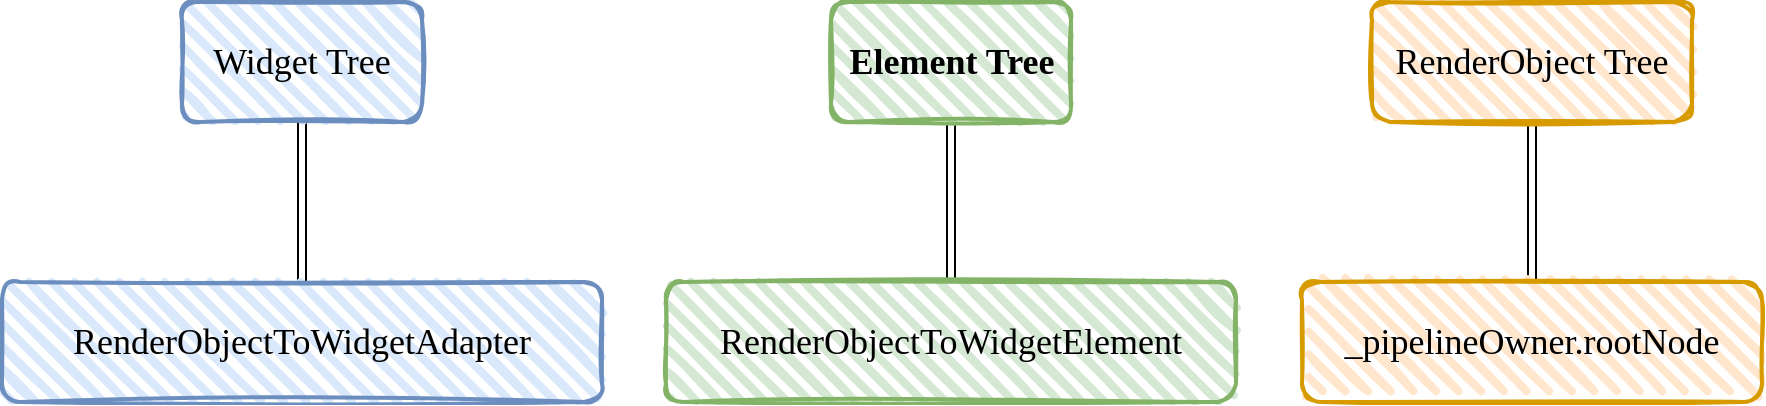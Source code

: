 <mxfile version="14.0.0" type="github">
  <diagram id="nVn83R51v-PZFRv0U8iR" name="Page-1">
    <mxGraphModel dx="2066" dy="1096" grid="1" gridSize="10" guides="1" tooltips="1" connect="1" arrows="1" fold="1" page="1" pageScale="1" pageWidth="1169" pageHeight="827" math="0" shadow="0">
      <root>
        <mxCell id="0" />
        <mxCell id="1" parent="0" />
        <mxCell id="y7TWxrTfRzAMhHeux6hJ-6" value="" style="edgeStyle=orthogonalEdgeStyle;rounded=0;orthogonalLoop=1;jettySize=auto;html=1;fontFamily=Comic Sans MS;fontSize=18;shape=link;" edge="1" parent="1" source="y7TWxrTfRzAMhHeux6hJ-1" target="y7TWxrTfRzAMhHeux6hJ-5">
          <mxGeometry relative="1" as="geometry" />
        </mxCell>
        <mxCell id="y7TWxrTfRzAMhHeux6hJ-1" value="Widget Tree" style="rounded=1;whiteSpace=wrap;html=1;strokeWidth=2;fillWeight=4;hachureGap=8;hachureAngle=45;fillColor=#dae8fc;sketch=1;strokeColor=#6c8ebf;fontFamily=Comic Sans MS;fontSize=18;" vertex="1" parent="1">
          <mxGeometry x="200" y="214" width="120" height="60" as="geometry" />
        </mxCell>
        <mxCell id="y7TWxrTfRzAMhHeux6hJ-8" value="" style="edgeStyle=orthogonalEdgeStyle;rounded=0;orthogonalLoop=1;jettySize=auto;html=1;fontFamily=Comic Sans MS;fontSize=18;shape=link;" edge="1" parent="1" source="y7TWxrTfRzAMhHeux6hJ-3" target="y7TWxrTfRzAMhHeux6hJ-7">
          <mxGeometry relative="1" as="geometry" />
        </mxCell>
        <mxCell id="y7TWxrTfRzAMhHeux6hJ-3" value="Element Tree" style="rounded=1;whiteSpace=wrap;html=1;strokeWidth=2;fillWeight=4;hachureGap=8;hachureAngle=45;fillColor=#d5e8d4;sketch=1;strokeColor=#82b366;fontFamily=Comic Sans MS;fontSize=18;fontStyle=1" vertex="1" parent="1">
          <mxGeometry x="524.5" y="214" width="120" height="60" as="geometry" />
        </mxCell>
        <mxCell id="y7TWxrTfRzAMhHeux6hJ-10" value="" style="edgeStyle=orthogonalEdgeStyle;rounded=0;orthogonalLoop=1;jettySize=auto;html=1;fontFamily=Comic Sans MS;fontSize=18;shape=link;" edge="1" parent="1" source="y7TWxrTfRzAMhHeux6hJ-4" target="y7TWxrTfRzAMhHeux6hJ-9">
          <mxGeometry relative="1" as="geometry" />
        </mxCell>
        <mxCell id="y7TWxrTfRzAMhHeux6hJ-4" value="RenderObject Tree" style="rounded=1;whiteSpace=wrap;html=1;strokeWidth=2;fillWeight=4;hachureGap=8;hachureAngle=45;fillColor=#ffe6cc;sketch=1;strokeColor=#d79b00;fontFamily=Comic Sans MS;fontSize=18;" vertex="1" parent="1">
          <mxGeometry x="795" y="214" width="160" height="60" as="geometry" />
        </mxCell>
        <mxCell id="y7TWxrTfRzAMhHeux6hJ-5" value="RenderObjectToWidgetAdapter" style="rounded=1;whiteSpace=wrap;html=1;strokeWidth=2;fillWeight=4;hachureGap=8;hachureAngle=45;fillColor=#dae8fc;sketch=1;strokeColor=#6c8ebf;fontFamily=Comic Sans MS;fontSize=18;" vertex="1" parent="1">
          <mxGeometry x="110" y="354" width="300" height="60" as="geometry" />
        </mxCell>
        <mxCell id="y7TWxrTfRzAMhHeux6hJ-7" value="&lt;span style=&quot;font-weight: normal&quot;&gt;RenderObjectToWidgetElement&lt;/span&gt;" style="rounded=1;whiteSpace=wrap;html=1;strokeWidth=2;fillWeight=4;hachureGap=8;hachureAngle=45;fillColor=#d5e8d4;sketch=1;strokeColor=#82b366;fontFamily=Comic Sans MS;fontSize=18;fontStyle=1" vertex="1" parent="1">
          <mxGeometry x="442" y="354" width="285" height="60" as="geometry" />
        </mxCell>
        <mxCell id="y7TWxrTfRzAMhHeux6hJ-9" value="_pipelineOwner.rootNode" style="rounded=1;whiteSpace=wrap;html=1;strokeWidth=2;fillWeight=4;hachureGap=8;hachureAngle=45;fillColor=#ffe6cc;sketch=1;strokeColor=#d79b00;fontFamily=Comic Sans MS;fontSize=18;" vertex="1" parent="1">
          <mxGeometry x="760" y="354" width="230" height="60" as="geometry" />
        </mxCell>
      </root>
    </mxGraphModel>
  </diagram>
</mxfile>
